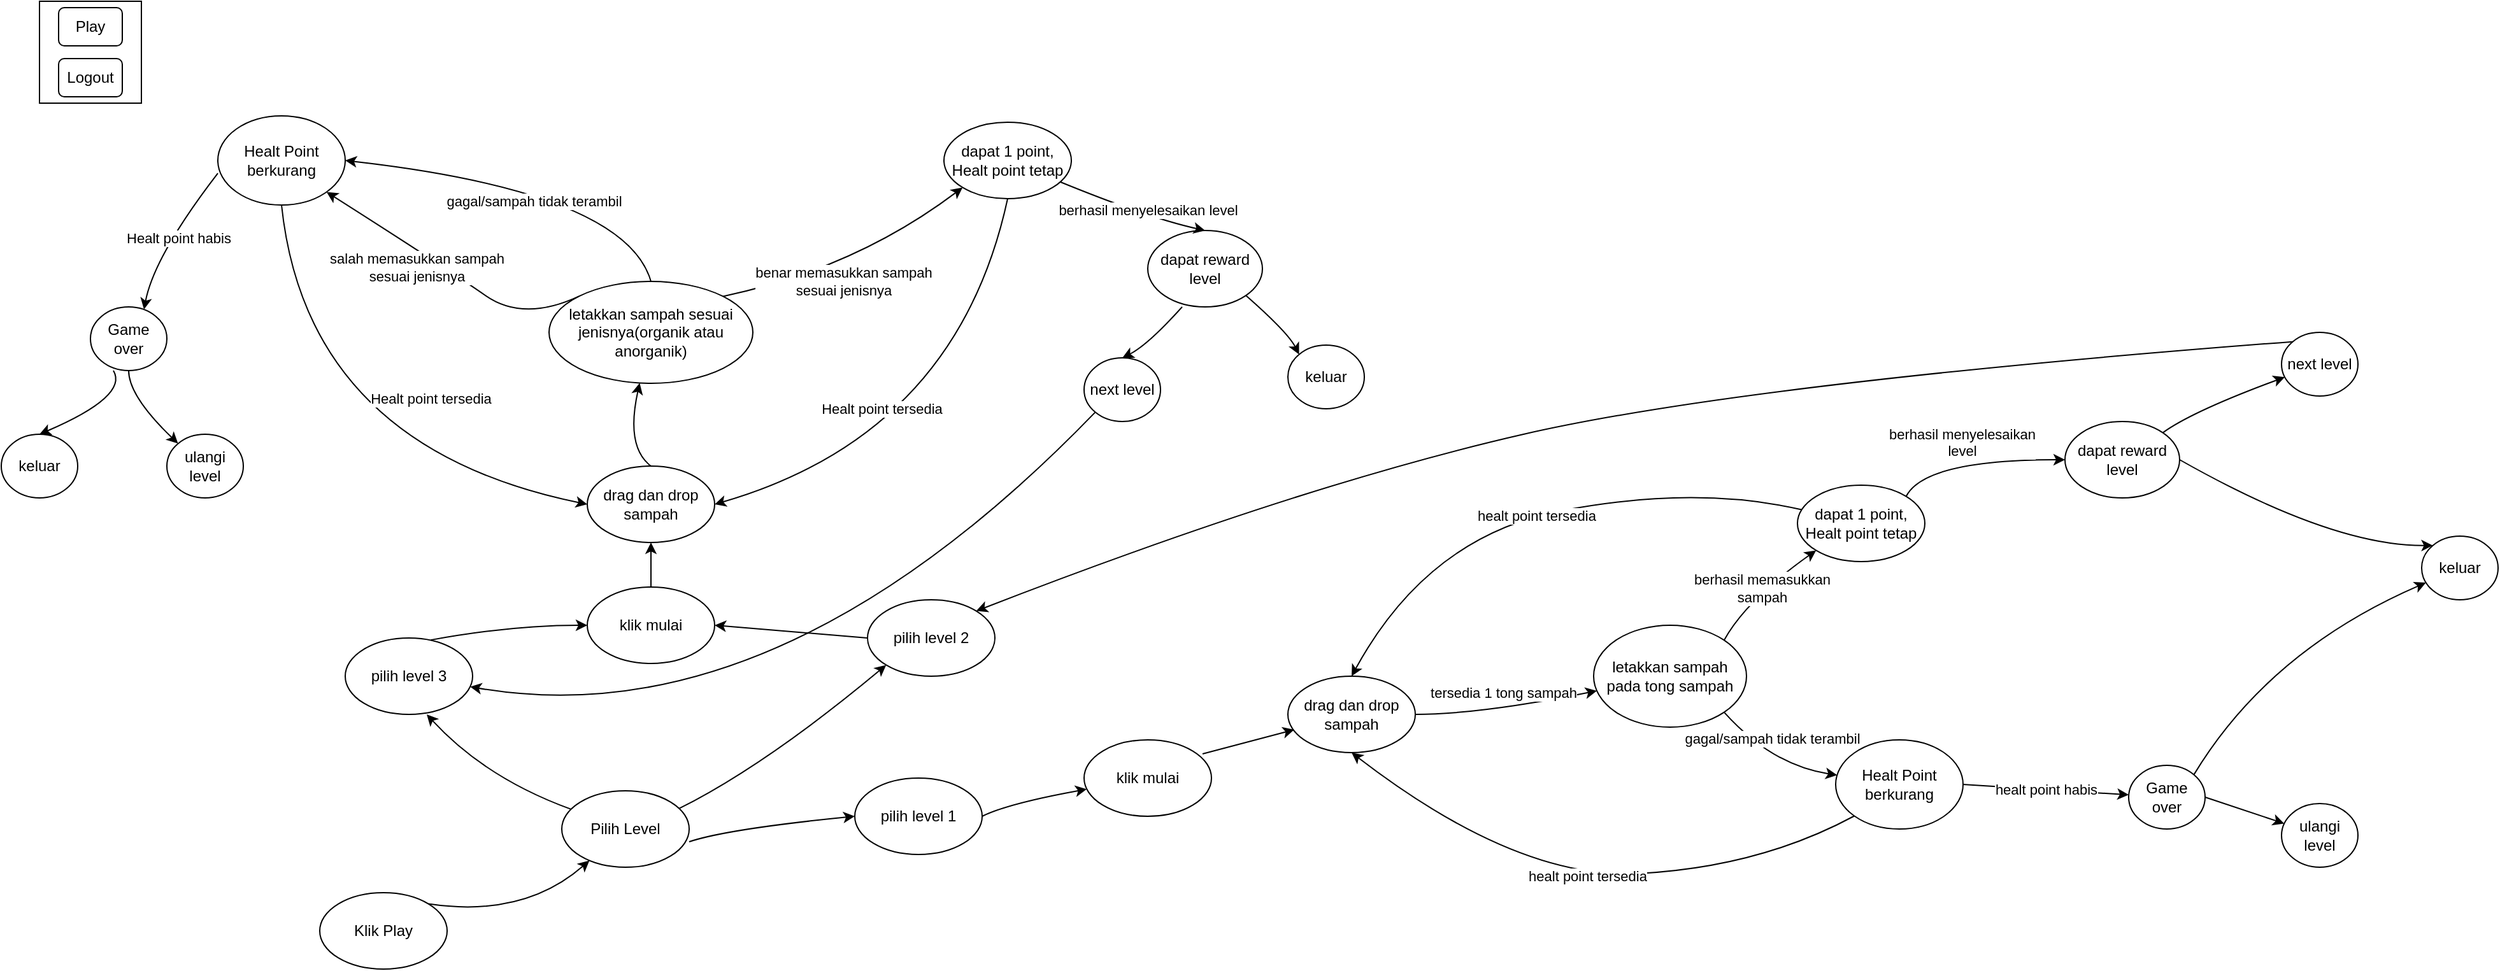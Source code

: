 <mxfile version="13.10.0" type="github">
  <diagram id="0ruAm_mbsfTCE9Q-pWes" name="Page-1">
    <mxGraphModel dx="2560" dy="617" grid="1" gridSize="10" guides="1" tooltips="1" connect="1" arrows="1" fold="1" page="1" pageScale="1" pageWidth="1100" pageHeight="850" math="0" shadow="0">
      <root>
        <mxCell id="0" />
        <mxCell id="1" parent="0" />
        <mxCell id="ufACirdJFiVra8hk12WO-1" value="Klik Play" style="ellipse;whiteSpace=wrap;html=1;" parent="1" vertex="1">
          <mxGeometry x="240" y="730" width="100" height="60" as="geometry" />
        </mxCell>
        <mxCell id="ufACirdJFiVra8hk12WO-11" value="" style="group" parent="1" vertex="1" connectable="0">
          <mxGeometry x="20" y="30" width="80" height="80" as="geometry" />
        </mxCell>
        <mxCell id="ufACirdJFiVra8hk12WO-2" value="" style="whiteSpace=wrap;html=1;aspect=fixed;" parent="ufACirdJFiVra8hk12WO-11" vertex="1">
          <mxGeometry width="80" height="80" as="geometry" />
        </mxCell>
        <mxCell id="ufACirdJFiVra8hk12WO-6" value="" style="rounded=1;whiteSpace=wrap;html=1;" parent="ufACirdJFiVra8hk12WO-11" vertex="1">
          <mxGeometry x="15" y="5" width="50" height="30" as="geometry" />
        </mxCell>
        <mxCell id="ufACirdJFiVra8hk12WO-3" value="Play" style="text;html=1;strokeColor=none;fillColor=none;align=center;verticalAlign=middle;whiteSpace=wrap;rounded=0;" parent="ufACirdJFiVra8hk12WO-11" vertex="1">
          <mxGeometry x="20" y="10" width="40" height="20" as="geometry" />
        </mxCell>
        <mxCell id="ufACirdJFiVra8hk12WO-9" value="" style="rounded=1;whiteSpace=wrap;html=1;" parent="ufACirdJFiVra8hk12WO-11" vertex="1">
          <mxGeometry x="15" y="45" width="50" height="30" as="geometry" />
        </mxCell>
        <mxCell id="ufACirdJFiVra8hk12WO-4" value="Logout" style="text;html=1;strokeColor=none;fillColor=none;align=center;verticalAlign=middle;whiteSpace=wrap;rounded=0;" parent="ufACirdJFiVra8hk12WO-11" vertex="1">
          <mxGeometry x="20" y="50" width="40" height="20" as="geometry" />
        </mxCell>
        <mxCell id="Aw8P6YKWe4kPCCdSZn9g-1" value="" style="curved=1;endArrow=classic;html=1;exitX=1;exitY=0;exitDx=0;exitDy=0;" edge="1" parent="1" source="ufACirdJFiVra8hk12WO-1" target="Aw8P6YKWe4kPCCdSZn9g-40">
          <mxGeometry width="50" height="50" relative="1" as="geometry">
            <mxPoint x="510" y="391.77" as="sourcePoint" />
            <mxPoint x="560" y="341.77" as="targetPoint" />
            <Array as="points">
              <mxPoint x="400" y="750" />
            </Array>
          </mxGeometry>
        </mxCell>
        <mxCell id="Aw8P6YKWe4kPCCdSZn9g-3" value="klik mulai" style="ellipse;whiteSpace=wrap;html=1;" vertex="1" parent="1">
          <mxGeometry x="450" y="490" width="100" height="60" as="geometry" />
        </mxCell>
        <mxCell id="Aw8P6YKWe4kPCCdSZn9g-4" value="" style="curved=1;endArrow=classic;html=1;exitX=0.92;exitY=0.233;exitDx=0;exitDy=0;exitPerimeter=0;entryX=0;entryY=1;entryDx=0;entryDy=0;" edge="1" parent="1" source="Aw8P6YKWe4kPCCdSZn9g-40" target="Aw8P6YKWe4kPCCdSZn9g-93">
          <mxGeometry width="50" height="50" relative="1" as="geometry">
            <mxPoint x="420" y="661.77" as="sourcePoint" />
            <mxPoint x="680" y="540" as="targetPoint" />
            <Array as="points">
              <mxPoint x="590" y="630" />
            </Array>
          </mxGeometry>
        </mxCell>
        <mxCell id="Aw8P6YKWe4kPCCdSZn9g-5" value="drag dan drop sampah" style="ellipse;whiteSpace=wrap;html=1;" vertex="1" parent="1">
          <mxGeometry x="450" y="395" width="100" height="60" as="geometry" />
        </mxCell>
        <mxCell id="Aw8P6YKWe4kPCCdSZn9g-7" value="letakkan sampah sesuai jenisnya(organik atau anorganik)" style="ellipse;whiteSpace=wrap;html=1;" vertex="1" parent="1">
          <mxGeometry x="420" y="250" width="160" height="80" as="geometry" />
        </mxCell>
        <mxCell id="Aw8P6YKWe4kPCCdSZn9g-8" value="Healt Point berkurang" style="ellipse;whiteSpace=wrap;html=1;" vertex="1" parent="1">
          <mxGeometry x="160" y="120" width="100" height="70" as="geometry" />
        </mxCell>
        <mxCell id="Aw8P6YKWe4kPCCdSZn9g-9" value="dapat 1 point, Healt point tetap" style="ellipse;whiteSpace=wrap;html=1;" vertex="1" parent="1">
          <mxGeometry x="730" y="125" width="100" height="60" as="geometry" />
        </mxCell>
        <mxCell id="Aw8P6YKWe4kPCCdSZn9g-10" value="" style="curved=1;endArrow=classic;html=1;entryX=0;entryY=1;entryDx=0;entryDy=0;exitX=1;exitY=0;exitDx=0;exitDy=0;" edge="1" parent="1" source="Aw8P6YKWe4kPCCdSZn9g-7" target="Aw8P6YKWe4kPCCdSZn9g-9">
          <mxGeometry width="50" height="50" relative="1" as="geometry">
            <mxPoint x="490" y="300" as="sourcePoint" />
            <mxPoint x="540" y="250" as="targetPoint" />
            <Array as="points">
              <mxPoint x="660" y="240" />
            </Array>
          </mxGeometry>
        </mxCell>
        <mxCell id="Aw8P6YKWe4kPCCdSZn9g-17" value="&lt;div&gt;benar memasukkan sampah &lt;br&gt;&lt;/div&gt;&lt;div&gt;sesuai jenisnya&lt;/div&gt;" style="edgeLabel;html=1;align=center;verticalAlign=middle;resizable=0;points=[];" vertex="1" connectable="0" parent="Aw8P6YKWe4kPCCdSZn9g-10">
          <mxGeometry x="-0.102" y="-8" relative="1" as="geometry">
            <mxPoint as="offset" />
          </mxGeometry>
        </mxCell>
        <mxCell id="Aw8P6YKWe4kPCCdSZn9g-11" value="" style="curved=1;endArrow=classic;html=1;entryX=1;entryY=1;entryDx=0;entryDy=0;exitX=0;exitY=0;exitDx=0;exitDy=0;" edge="1" parent="1" source="Aw8P6YKWe4kPCCdSZn9g-7" target="Aw8P6YKWe4kPCCdSZn9g-8">
          <mxGeometry width="50" height="50" relative="1" as="geometry">
            <mxPoint x="548.0" y="288.0" as="sourcePoint" />
            <mxPoint x="664.645" y="231.213" as="targetPoint" />
            <Array as="points">
              <mxPoint x="400" y="282" />
              <mxPoint x="340" y="240" />
            </Array>
          </mxGeometry>
        </mxCell>
        <mxCell id="Aw8P6YKWe4kPCCdSZn9g-15" value="&lt;div&gt;salah memasukkan sampah &lt;br&gt;&lt;/div&gt;&lt;div&gt;sesuai jenisnya&lt;/div&gt;" style="edgeLabel;html=1;align=center;verticalAlign=middle;resizable=0;points=[];" vertex="1" connectable="0" parent="Aw8P6YKWe4kPCCdSZn9g-11">
          <mxGeometry x="0.033" y="3" relative="1" as="geometry">
            <mxPoint x="-23.15" y="-3.67" as="offset" />
          </mxGeometry>
        </mxCell>
        <mxCell id="Aw8P6YKWe4kPCCdSZn9g-14" value="" style="curved=1;endArrow=classic;html=1;entryX=1;entryY=0.5;entryDx=0;entryDy=0;exitX=0.5;exitY=0;exitDx=0;exitDy=0;" edge="1" parent="1" source="Aw8P6YKWe4kPCCdSZn9g-7" target="Aw8P6YKWe4kPCCdSZn9g-8">
          <mxGeometry width="50" height="50" relative="1" as="geometry">
            <mxPoint x="500" y="270" as="sourcePoint" />
            <mxPoint x="350" y="229" as="targetPoint" />
            <Array as="points">
              <mxPoint x="480" y="180" />
            </Array>
          </mxGeometry>
        </mxCell>
        <mxCell id="Aw8P6YKWe4kPCCdSZn9g-16" value="gagal/sampah tidak terambil" style="edgeLabel;html=1;align=center;verticalAlign=middle;resizable=0;points=[];" vertex="1" connectable="0" parent="Aw8P6YKWe4kPCCdSZn9g-14">
          <mxGeometry x="0.015" y="13" relative="1" as="geometry">
            <mxPoint x="5.41" y="2" as="offset" />
          </mxGeometry>
        </mxCell>
        <mxCell id="Aw8P6YKWe4kPCCdSZn9g-18" value="" style="curved=1;endArrow=classic;html=1;exitX=0.5;exitY=0;exitDx=0;exitDy=0;" edge="1" parent="1" source="Aw8P6YKWe4kPCCdSZn9g-3" target="Aw8P6YKWe4kPCCdSZn9g-5">
          <mxGeometry width="50" height="50" relative="1" as="geometry">
            <mxPoint x="455.725" y="584.275" as="sourcePoint" />
            <mxPoint x="483.064" y="548.227" as="targetPoint" />
            <Array as="points" />
          </mxGeometry>
        </mxCell>
        <mxCell id="Aw8P6YKWe4kPCCdSZn9g-19" value="" style="curved=1;endArrow=classic;html=1;exitX=0.5;exitY=0;exitDx=0;exitDy=0;" edge="1" parent="1" source="Aw8P6YKWe4kPCCdSZn9g-5" target="Aw8P6YKWe4kPCCdSZn9g-7">
          <mxGeometry width="50" height="50" relative="1" as="geometry">
            <mxPoint x="500" y="400" as="sourcePoint" />
            <mxPoint x="493.064" y="558.227" as="targetPoint" />
            <Array as="points">
              <mxPoint x="480" y="380" />
            </Array>
          </mxGeometry>
        </mxCell>
        <mxCell id="Aw8P6YKWe4kPCCdSZn9g-21" value="" style="curved=1;endArrow=classic;html=1;entryX=0;entryY=0.5;entryDx=0;entryDy=0;exitX=0.5;exitY=1;exitDx=0;exitDy=0;" edge="1" parent="1" source="Aw8P6YKWe4kPCCdSZn9g-8" target="Aw8P6YKWe4kPCCdSZn9g-5">
          <mxGeometry width="50" height="50" relative="1" as="geometry">
            <mxPoint x="220" y="220" as="sourcePoint" />
            <mxPoint x="540" y="350" as="targetPoint" />
            <Array as="points">
              <mxPoint x="230" y="380" />
            </Array>
          </mxGeometry>
        </mxCell>
        <mxCell id="Aw8P6YKWe4kPCCdSZn9g-24" value="Healt point tersedia" style="edgeLabel;html=1;align=center;verticalAlign=middle;resizable=0;points=[];" vertex="1" connectable="0" parent="Aw8P6YKWe4kPCCdSZn9g-21">
          <mxGeometry x="0.211" y="37" relative="1" as="geometry">
            <mxPoint x="30.38" y="-14.44" as="offset" />
          </mxGeometry>
        </mxCell>
        <mxCell id="Aw8P6YKWe4kPCCdSZn9g-22" value="" style="curved=1;endArrow=classic;html=1;entryX=1;entryY=0.5;entryDx=0;entryDy=0;exitX=0.5;exitY=1;exitDx=0;exitDy=0;" edge="1" parent="1" source="Aw8P6YKWe4kPCCdSZn9g-9" target="Aw8P6YKWe4kPCCdSZn9g-5">
          <mxGeometry width="50" height="50" relative="1" as="geometry">
            <mxPoint x="770" y="200" as="sourcePoint" />
            <mxPoint x="990" y="388.01" as="targetPoint" />
            <Array as="points">
              <mxPoint x="740" y="370" />
            </Array>
          </mxGeometry>
        </mxCell>
        <mxCell id="Aw8P6YKWe4kPCCdSZn9g-23" value="Healt point tersedia" style="edgeLabel;html=1;align=center;verticalAlign=middle;resizable=0;points=[];" vertex="1" connectable="0" parent="Aw8P6YKWe4kPCCdSZn9g-22">
          <mxGeometry x="0.237" y="-45" relative="1" as="geometry">
            <mxPoint x="1.24" y="9.12" as="offset" />
          </mxGeometry>
        </mxCell>
        <mxCell id="Aw8P6YKWe4kPCCdSZn9g-25" value="Game over" style="ellipse;whiteSpace=wrap;html=1;" vertex="1" parent="1">
          <mxGeometry x="60" y="270" width="60" height="50" as="geometry" />
        </mxCell>
        <mxCell id="Aw8P6YKWe4kPCCdSZn9g-26" value="" style="curved=1;endArrow=classic;html=1;exitX=0;exitY=0.643;exitDx=0;exitDy=0;exitPerimeter=0;entryX=0.7;entryY=0.04;entryDx=0;entryDy=0;entryPerimeter=0;" edge="1" parent="1" source="Aw8P6YKWe4kPCCdSZn9g-8" target="Aw8P6YKWe4kPCCdSZn9g-25">
          <mxGeometry width="50" height="50" relative="1" as="geometry">
            <mxPoint x="490" y="400" as="sourcePoint" />
            <mxPoint x="540" y="350" as="targetPoint" />
            <Array as="points">
              <mxPoint x="110" y="230" />
            </Array>
          </mxGeometry>
        </mxCell>
        <mxCell id="Aw8P6YKWe4kPCCdSZn9g-39" value="Healt point habis " style="edgeLabel;html=1;align=center;verticalAlign=middle;resizable=0;points=[];" vertex="1" connectable="0" parent="Aw8P6YKWe4kPCCdSZn9g-26">
          <mxGeometry x="-0.046" y="6" relative="1" as="geometry">
            <mxPoint as="offset" />
          </mxGeometry>
        </mxCell>
        <mxCell id="Aw8P6YKWe4kPCCdSZn9g-27" value="ulangi level" style="ellipse;whiteSpace=wrap;html=1;" vertex="1" parent="1">
          <mxGeometry x="120" y="370" width="60" height="50" as="geometry" />
        </mxCell>
        <mxCell id="Aw8P6YKWe4kPCCdSZn9g-28" value="keluar" style="ellipse;whiteSpace=wrap;html=1;" vertex="1" parent="1">
          <mxGeometry x="-10" y="370" width="60" height="50" as="geometry" />
        </mxCell>
        <mxCell id="Aw8P6YKWe4kPCCdSZn9g-29" value="" style="curved=1;endArrow=classic;html=1;exitX=0.5;exitY=1;exitDx=0;exitDy=0;entryX=0;entryY=0;entryDx=0;entryDy=0;" edge="1" parent="1" source="Aw8P6YKWe4kPCCdSZn9g-25" target="Aw8P6YKWe4kPCCdSZn9g-27">
          <mxGeometry width="50" height="50" relative="1" as="geometry">
            <mxPoint x="450" y="520" as="sourcePoint" />
            <mxPoint x="500" y="470" as="targetPoint" />
            <Array as="points">
              <mxPoint x="90" y="340" />
            </Array>
          </mxGeometry>
        </mxCell>
        <mxCell id="Aw8P6YKWe4kPCCdSZn9g-30" value="" style="curved=1;endArrow=classic;html=1;exitX=0.3;exitY=1;exitDx=0;exitDy=0;entryX=0.5;entryY=0;entryDx=0;entryDy=0;exitPerimeter=0;" edge="1" parent="1" source="Aw8P6YKWe4kPCCdSZn9g-25" target="Aw8P6YKWe4kPCCdSZn9g-28">
          <mxGeometry width="50" height="50" relative="1" as="geometry">
            <mxPoint x="99" y="320" as="sourcePoint" />
            <mxPoint x="128.787" y="377.322" as="targetPoint" />
            <Array as="points">
              <mxPoint x="90" y="340" />
            </Array>
          </mxGeometry>
        </mxCell>
        <mxCell id="Aw8P6YKWe4kPCCdSZn9g-32" value="dapat reward level" style="ellipse;whiteSpace=wrap;html=1;" vertex="1" parent="1">
          <mxGeometry x="890" y="210" width="90" height="60" as="geometry" />
        </mxCell>
        <mxCell id="Aw8P6YKWe4kPCCdSZn9g-33" value="" style="curved=1;endArrow=classic;html=1;entryX=0.5;entryY=0;entryDx=0;entryDy=0;" edge="1" parent="1" target="Aw8P6YKWe4kPCCdSZn9g-32" source="Aw8P6YKWe4kPCCdSZn9g-9">
          <mxGeometry width="50" height="50" relative="1" as="geometry">
            <mxPoint x="1030" y="170" as="sourcePoint" />
            <mxPoint x="1370" y="314.99" as="targetPoint" />
            <Array as="points">
              <mxPoint x="890" y="200" />
            </Array>
          </mxGeometry>
        </mxCell>
        <mxCell id="Aw8P6YKWe4kPCCdSZn9g-38" value="berhasil menyelesaikan level" style="edgeLabel;html=1;align=center;verticalAlign=middle;resizable=0;points=[];" vertex="1" connectable="0" parent="Aw8P6YKWe4kPCCdSZn9g-33">
          <mxGeometry x="-0.044" y="-2" relative="1" as="geometry">
            <mxPoint x="16.03" y="-2.21" as="offset" />
          </mxGeometry>
        </mxCell>
        <mxCell id="Aw8P6YKWe4kPCCdSZn9g-34" value="keluar" style="ellipse;whiteSpace=wrap;html=1;" vertex="1" parent="1">
          <mxGeometry x="1000" y="300" width="60" height="50" as="geometry" />
        </mxCell>
        <mxCell id="Aw8P6YKWe4kPCCdSZn9g-35" value="next level" style="ellipse;whiteSpace=wrap;html=1;" vertex="1" parent="1">
          <mxGeometry x="840" y="310" width="60" height="50" as="geometry" />
        </mxCell>
        <mxCell id="Aw8P6YKWe4kPCCdSZn9g-36" value="" style="curved=1;endArrow=classic;html=1;entryX=0;entryY=0;entryDx=0;entryDy=0;" edge="1" parent="1" target="Aw8P6YKWe4kPCCdSZn9g-34">
          <mxGeometry width="50" height="50" relative="1" as="geometry">
            <mxPoint x="967" y="261" as="sourcePoint" />
            <mxPoint x="1330" y="434.99" as="targetPoint" />
            <Array as="points">
              <mxPoint x="1000" y="290" />
            </Array>
          </mxGeometry>
        </mxCell>
        <mxCell id="Aw8P6YKWe4kPCCdSZn9g-37" value="" style="curved=1;endArrow=classic;html=1;exitX=0.3;exitY=1;exitDx=0;exitDy=0;entryX=0.5;entryY=0;entryDx=0;entryDy=0;exitPerimeter=0;" edge="1" parent="1" source="Aw8P6YKWe4kPCCdSZn9g-32" target="Aw8P6YKWe4kPCCdSZn9g-35">
          <mxGeometry width="50" height="50" relative="1" as="geometry">
            <mxPoint x="929" y="284.99" as="sourcePoint" />
            <mxPoint x="958.787" y="342.312" as="targetPoint" />
            <Array as="points">
              <mxPoint x="890" y="300" />
            </Array>
          </mxGeometry>
        </mxCell>
        <mxCell id="Aw8P6YKWe4kPCCdSZn9g-40" value="Pilih Level " style="ellipse;whiteSpace=wrap;html=1;" vertex="1" parent="1">
          <mxGeometry x="430" y="650" width="100" height="60" as="geometry" />
        </mxCell>
        <mxCell id="Aw8P6YKWe4kPCCdSZn9g-84" value="pilih level 1" style="ellipse;whiteSpace=wrap;html=1;" vertex="1" parent="1">
          <mxGeometry x="660" y="640" width="100" height="60" as="geometry" />
        </mxCell>
        <mxCell id="Aw8P6YKWe4kPCCdSZn9g-85" value="drag dan drop sampah" style="ellipse;whiteSpace=wrap;html=1;" vertex="1" parent="1">
          <mxGeometry x="1000" y="560" width="100" height="60" as="geometry" />
        </mxCell>
        <mxCell id="Aw8P6YKWe4kPCCdSZn9g-86" value="&lt;div&gt;letakkan sampah &lt;br&gt;&lt;/div&gt;&lt;div&gt;pada tong sampah&lt;/div&gt;" style="ellipse;whiteSpace=wrap;html=1;" vertex="1" parent="1">
          <mxGeometry x="1240" y="520" width="120" height="80" as="geometry" />
        </mxCell>
        <mxCell id="Aw8P6YKWe4kPCCdSZn9g-87" value="" style="curved=1;endArrow=classic;html=1;exitX=0.93;exitY=0.183;exitDx=0;exitDy=0;exitPerimeter=0;entryX=0.05;entryY=0.7;entryDx=0;entryDy=0;entryPerimeter=0;" edge="1" parent="1" source="Aw8P6YKWe4kPCCdSZn9g-90" target="Aw8P6YKWe4kPCCdSZn9g-85">
          <mxGeometry width="50" height="50" relative="1" as="geometry">
            <mxPoint x="950" y="640" as="sourcePoint" />
            <mxPoint x="1032" y="609" as="targetPoint" />
            <Array as="points" />
          </mxGeometry>
        </mxCell>
        <mxCell id="Aw8P6YKWe4kPCCdSZn9g-88" value="tersedia 1 tong sampah" style="curved=1;endArrow=classic;html=1;exitX=1;exitY=0.5;exitDx=0;exitDy=0;exitPerimeter=0;" edge="1" parent="1" source="Aw8P6YKWe4kPCCdSZn9g-85" target="Aw8P6YKWe4kPCCdSZn9g-86">
          <mxGeometry x="-0.006" y="13" width="50" height="50" relative="1" as="geometry">
            <mxPoint x="920" y="520" as="sourcePoint" />
            <mxPoint x="913.064" y="678.227" as="targetPoint" />
            <Array as="points">
              <mxPoint x="1150" y="590" />
            </Array>
            <mxPoint as="offset" />
          </mxGeometry>
        </mxCell>
        <mxCell id="Aw8P6YKWe4kPCCdSZn9g-89" value="" style="curved=1;endArrow=classic;html=1;entryX=0;entryY=0.5;entryDx=0;entryDy=0;" edge="1" parent="1" target="Aw8P6YKWe4kPCCdSZn9g-84">
          <mxGeometry width="50" height="50" relative="1" as="geometry">
            <mxPoint x="530" y="690" as="sourcePoint" />
            <mxPoint x="600" y="700" as="targetPoint" />
            <Array as="points">
              <mxPoint x="560" y="680" />
            </Array>
          </mxGeometry>
        </mxCell>
        <mxCell id="Aw8P6YKWe4kPCCdSZn9g-90" value="klik mulai" style="ellipse;whiteSpace=wrap;html=1;" vertex="1" parent="1">
          <mxGeometry x="840" y="610" width="100" height="60" as="geometry" />
        </mxCell>
        <mxCell id="Aw8P6YKWe4kPCCdSZn9g-91" value="" style="curved=1;endArrow=classic;html=1;exitX=1;exitY=0.5;exitDx=0;exitDy=0;" edge="1" parent="1" source="Aw8P6YKWe4kPCCdSZn9g-84" target="Aw8P6YKWe4kPCCdSZn9g-90">
          <mxGeometry width="50" height="50" relative="1" as="geometry">
            <mxPoint x="461.49" y="726.697" as="sourcePoint" />
            <mxPoint x="600" y="700" as="targetPoint" />
            <Array as="points">
              <mxPoint x="780" y="660" />
            </Array>
          </mxGeometry>
        </mxCell>
        <mxCell id="Aw8P6YKWe4kPCCdSZn9g-92" value="" style="curved=1;endArrow=classic;html=1;entryX=0.64;entryY=1;entryDx=0;entryDy=0;entryPerimeter=0;" edge="1" parent="1" source="Aw8P6YKWe4kPCCdSZn9g-40" target="Aw8P6YKWe4kPCCdSZn9g-94">
          <mxGeometry width="50" height="50" relative="1" as="geometry">
            <mxPoint x="480" y="620" as="sourcePoint" />
            <mxPoint x="340" y="550" as="targetPoint" />
            <Array as="points">
              <mxPoint x="370" y="640" />
            </Array>
          </mxGeometry>
        </mxCell>
        <mxCell id="Aw8P6YKWe4kPCCdSZn9g-93" value="pilih level 2" style="ellipse;whiteSpace=wrap;html=1;" vertex="1" parent="1">
          <mxGeometry x="670" y="500" width="100" height="60" as="geometry" />
        </mxCell>
        <mxCell id="Aw8P6YKWe4kPCCdSZn9g-94" value="pilih level 3" style="ellipse;whiteSpace=wrap;html=1;" vertex="1" parent="1">
          <mxGeometry x="260" y="530" width="100" height="60" as="geometry" />
        </mxCell>
        <mxCell id="Aw8P6YKWe4kPCCdSZn9g-97" value="Healt Point berkurang" style="ellipse;whiteSpace=wrap;html=1;" vertex="1" parent="1">
          <mxGeometry x="1430" y="610" width="100" height="70" as="geometry" />
        </mxCell>
        <mxCell id="Aw8P6YKWe4kPCCdSZn9g-98" value="dapat 1 point, Healt point tetap" style="ellipse;whiteSpace=wrap;html=1;" vertex="1" parent="1">
          <mxGeometry x="1400" y="410" width="100" height="60" as="geometry" />
        </mxCell>
        <mxCell id="Aw8P6YKWe4kPCCdSZn9g-99" value="&lt;div&gt;berhasil memasukkan &lt;br&gt;&lt;/div&gt;&lt;div&gt;sampah&lt;/div&gt;" style="curved=1;endArrow=classic;html=1;exitX=1;exitY=0;exitDx=0;exitDy=0;entryX=0;entryY=1;entryDx=0;entryDy=0;" edge="1" parent="1" source="Aw8P6YKWe4kPCCdSZn9g-86" target="Aw8P6YKWe4kPCCdSZn9g-98">
          <mxGeometry width="50" height="50" relative="1" as="geometry">
            <mxPoint x="1460" y="510" as="sourcePoint" />
            <mxPoint x="1510" y="460" as="targetPoint" />
            <Array as="points">
              <mxPoint x="1360" y="500" />
            </Array>
          </mxGeometry>
        </mxCell>
        <mxCell id="Aw8P6YKWe4kPCCdSZn9g-101" value="gagal/sampah tidak terambil" style="curved=1;endArrow=classic;html=1;exitX=1;exitY=1;exitDx=0;exitDy=0;" edge="1" parent="1" source="Aw8P6YKWe4kPCCdSZn9g-86" target="Aw8P6YKWe4kPCCdSZn9g-97">
          <mxGeometry x="-0.234" y="13" width="50" height="50" relative="1" as="geometry">
            <mxPoint x="1330" y="590" as="sourcePoint" />
            <mxPoint x="1510" y="460" as="targetPoint" />
            <Array as="points">
              <mxPoint x="1380" y="630" />
            </Array>
            <mxPoint y="-1" as="offset" />
          </mxGeometry>
        </mxCell>
        <mxCell id="Aw8P6YKWe4kPCCdSZn9g-103" value="dapat reward level" style="ellipse;whiteSpace=wrap;html=1;" vertex="1" parent="1">
          <mxGeometry x="1610" y="360" width="90" height="60" as="geometry" />
        </mxCell>
        <mxCell id="Aw8P6YKWe4kPCCdSZn9g-104" value="keluar" style="ellipse;whiteSpace=wrap;html=1;" vertex="1" parent="1">
          <mxGeometry x="1890" y="450" width="60" height="50" as="geometry" />
        </mxCell>
        <mxCell id="Aw8P6YKWe4kPCCdSZn9g-105" value="next level" style="ellipse;whiteSpace=wrap;html=1;" vertex="1" parent="1">
          <mxGeometry x="1780" y="290" width="60" height="50" as="geometry" />
        </mxCell>
        <mxCell id="Aw8P6YKWe4kPCCdSZn9g-108" value="Game over" style="ellipse;whiteSpace=wrap;html=1;" vertex="1" parent="1">
          <mxGeometry x="1660" y="630" width="60" height="50" as="geometry" />
        </mxCell>
        <mxCell id="Aw8P6YKWe4kPCCdSZn9g-109" value="ulangi level" style="ellipse;whiteSpace=wrap;html=1;" vertex="1" parent="1">
          <mxGeometry x="1780" y="660" width="60" height="50" as="geometry" />
        </mxCell>
        <mxCell id="Aw8P6YKWe4kPCCdSZn9g-112" value="&lt;br&gt;&lt;div&gt;berhasil menyelesaikan &lt;br&gt;&lt;/div&gt;&lt;div&gt;level&lt;/div&gt;" style="curved=1;endArrow=classic;html=1;entryX=0;entryY=0.5;entryDx=0;entryDy=0;exitX=1;exitY=0;exitDx=0;exitDy=0;" edge="1" parent="1" source="Aw8P6YKWe4kPCCdSZn9g-98" target="Aw8P6YKWe4kPCCdSZn9g-103">
          <mxGeometry x="-0.124" y="20" width="50" height="50" relative="1" as="geometry">
            <mxPoint x="1360" y="510" as="sourcePoint" />
            <mxPoint x="1410" y="460" as="targetPoint" />
            <Array as="points">
              <mxPoint x="1500" y="390" />
            </Array>
            <mxPoint x="-1" as="offset" />
          </mxGeometry>
        </mxCell>
        <mxCell id="Aw8P6YKWe4kPCCdSZn9g-113" value="healt point habis" style="curved=1;endArrow=classic;html=1;exitX=1;exitY=0.5;exitDx=0;exitDy=0;" edge="1" parent="1" source="Aw8P6YKWe4kPCCdSZn9g-97" target="Aw8P6YKWe4kPCCdSZn9g-108">
          <mxGeometry width="50" height="50" relative="1" as="geometry">
            <mxPoint x="1360" y="510" as="sourcePoint" />
            <mxPoint x="1620" y="645" as="targetPoint" />
            <Array as="points" />
          </mxGeometry>
        </mxCell>
        <mxCell id="Aw8P6YKWe4kPCCdSZn9g-114" value="" style="curved=1;endArrow=classic;html=1;exitX=1;exitY=0;exitDx=0;exitDy=0;" edge="1" parent="1" source="Aw8P6YKWe4kPCCdSZn9g-103" target="Aw8P6YKWe4kPCCdSZn9g-105">
          <mxGeometry x="0.055" y="11" width="50" height="50" relative="1" as="geometry">
            <mxPoint x="1680" y="370" as="sourcePoint" />
            <mxPoint x="1573.54" y="401.45" as="targetPoint" />
            <Array as="points">
              <mxPoint x="1710" y="352" />
            </Array>
            <mxPoint x="-1" as="offset" />
          </mxGeometry>
        </mxCell>
        <mxCell id="Aw8P6YKWe4kPCCdSZn9g-116" value="" style="curved=1;endArrow=classic;html=1;exitX=1;exitY=0.5;exitDx=0;exitDy=0;" edge="1" parent="1" source="Aw8P6YKWe4kPCCdSZn9g-108" target="Aw8P6YKWe4kPCCdSZn9g-109">
          <mxGeometry width="50" height="50" relative="1" as="geometry">
            <mxPoint x="1720" y="645" as="sourcePoint" />
            <mxPoint x="1625.139" y="652.592" as="targetPoint" />
            <Array as="points" />
          </mxGeometry>
        </mxCell>
        <mxCell id="Aw8P6YKWe4kPCCdSZn9g-117" value="" style="curved=1;endArrow=classic;html=1;exitX=1;exitY=0;exitDx=0;exitDy=0;" edge="1" parent="1" source="Aw8P6YKWe4kPCCdSZn9g-108" target="Aw8P6YKWe4kPCCdSZn9g-104">
          <mxGeometry width="50" height="50" relative="1" as="geometry">
            <mxPoint x="1540" y="655" as="sourcePoint" />
            <mxPoint x="1635.139" y="662.592" as="targetPoint" />
            <Array as="points">
              <mxPoint x="1770" y="540" />
            </Array>
          </mxGeometry>
        </mxCell>
        <mxCell id="Aw8P6YKWe4kPCCdSZn9g-118" value="" style="curved=1;endArrow=classic;html=1;entryX=0;entryY=0;entryDx=0;entryDy=0;exitX=1;exitY=0.5;exitDx=0;exitDy=0;" edge="1" parent="1" source="Aw8P6YKWe4kPCCdSZn9g-103" target="Aw8P6YKWe4kPCCdSZn9g-104">
          <mxGeometry width="50" height="50" relative="1" as="geometry">
            <mxPoint x="1676.518" y="637.58" as="sourcePoint" />
            <mxPoint x="1893.321" y="486.434" as="targetPoint" />
            <Array as="points">
              <mxPoint x="1820" y="458" />
            </Array>
          </mxGeometry>
        </mxCell>
        <mxCell id="Aw8P6YKWe4kPCCdSZn9g-119" value="healt point tersedia" style="curved=1;endArrow=classic;html=1;exitX=0;exitY=1;exitDx=0;exitDy=0;entryX=0.5;entryY=1;entryDx=0;entryDy=0;" edge="1" parent="1" source="Aw8P6YKWe4kPCCdSZn9g-97" target="Aw8P6YKWe4kPCCdSZn9g-85">
          <mxGeometry width="50" height="50" relative="1" as="geometry">
            <mxPoint x="1380" y="510" as="sourcePoint" />
            <mxPoint x="1430" y="460" as="targetPoint" />
            <Array as="points">
              <mxPoint x="1370" y="710" />
              <mxPoint x="1180" y="720" />
            </Array>
          </mxGeometry>
        </mxCell>
        <mxCell id="Aw8P6YKWe4kPCCdSZn9g-120" value="healt point tersedia" style="curved=1;endArrow=classic;html=1;entryX=0.5;entryY=0;entryDx=0;entryDy=0;" edge="1" parent="1" source="Aw8P6YKWe4kPCCdSZn9g-98" target="Aw8P6YKWe4kPCCdSZn9g-85">
          <mxGeometry width="50" height="50" relative="1" as="geometry">
            <mxPoint x="1444.282" y="669.492" as="sourcePoint" />
            <mxPoint x="1050.0" y="620" as="targetPoint" />
            <Array as="points">
              <mxPoint x="1320" y="410" />
              <mxPoint x="1110" y="450" />
            </Array>
          </mxGeometry>
        </mxCell>
        <mxCell id="Aw8P6YKWe4kPCCdSZn9g-121" value="" style="curved=1;endArrow=classic;html=1;entryX=0;entryY=0.5;entryDx=0;entryDy=0;exitX=0.671;exitY=0.026;exitDx=0;exitDy=0;exitPerimeter=0;" edge="1" parent="1" source="Aw8P6YKWe4kPCCdSZn9g-94" target="Aw8P6YKWe4kPCCdSZn9g-3">
          <mxGeometry width="50" height="50" relative="1" as="geometry">
            <mxPoint x="350" y="530" as="sourcePoint" />
            <mxPoint x="570" y="560" as="targetPoint" />
            <Array as="points">
              <mxPoint x="390" y="520" />
            </Array>
          </mxGeometry>
        </mxCell>
        <mxCell id="Aw8P6YKWe4kPCCdSZn9g-122" value="" style="curved=1;endArrow=classic;html=1;exitX=0;exitY=0.5;exitDx=0;exitDy=0;entryX=1;entryY=0.5;entryDx=0;entryDy=0;" edge="1" parent="1" source="Aw8P6YKWe4kPCCdSZn9g-93" target="Aw8P6YKWe4kPCCdSZn9g-3">
          <mxGeometry width="50" height="50" relative="1" as="geometry">
            <mxPoint x="522.0" y="663.98" as="sourcePoint" />
            <mxPoint x="684.645" y="551.213" as="targetPoint" />
            <Array as="points" />
          </mxGeometry>
        </mxCell>
        <mxCell id="Aw8P6YKWe4kPCCdSZn9g-124" value="" style="curved=1;endArrow=classic;html=1;exitX=0;exitY=1;exitDx=0;exitDy=0;" edge="1" parent="1" source="Aw8P6YKWe4kPCCdSZn9g-35" target="Aw8P6YKWe4kPCCdSZn9g-94">
          <mxGeometry width="50" height="50" relative="1" as="geometry">
            <mxPoint x="670" y="530" as="sourcePoint" />
            <mxPoint x="410" y="520" as="targetPoint" />
            <Array as="points">
              <mxPoint x="600" y="610" />
            </Array>
          </mxGeometry>
        </mxCell>
        <mxCell id="Aw8P6YKWe4kPCCdSZn9g-125" value="" style="curved=1;endArrow=classic;html=1;exitX=0;exitY=0;exitDx=0;exitDy=0;entryX=1;entryY=0;entryDx=0;entryDy=0;" edge="1" parent="1" source="Aw8P6YKWe4kPCCdSZn9g-105" target="Aw8P6YKWe4kPCCdSZn9g-93">
          <mxGeometry width="50" height="50" relative="1" as="geometry">
            <mxPoint x="1290" y="330" as="sourcePoint" />
            <mxPoint x="1340" y="280" as="targetPoint" />
            <Array as="points">
              <mxPoint x="1360" y="330" />
              <mxPoint x="1010" y="410" />
            </Array>
          </mxGeometry>
        </mxCell>
      </root>
    </mxGraphModel>
  </diagram>
</mxfile>
